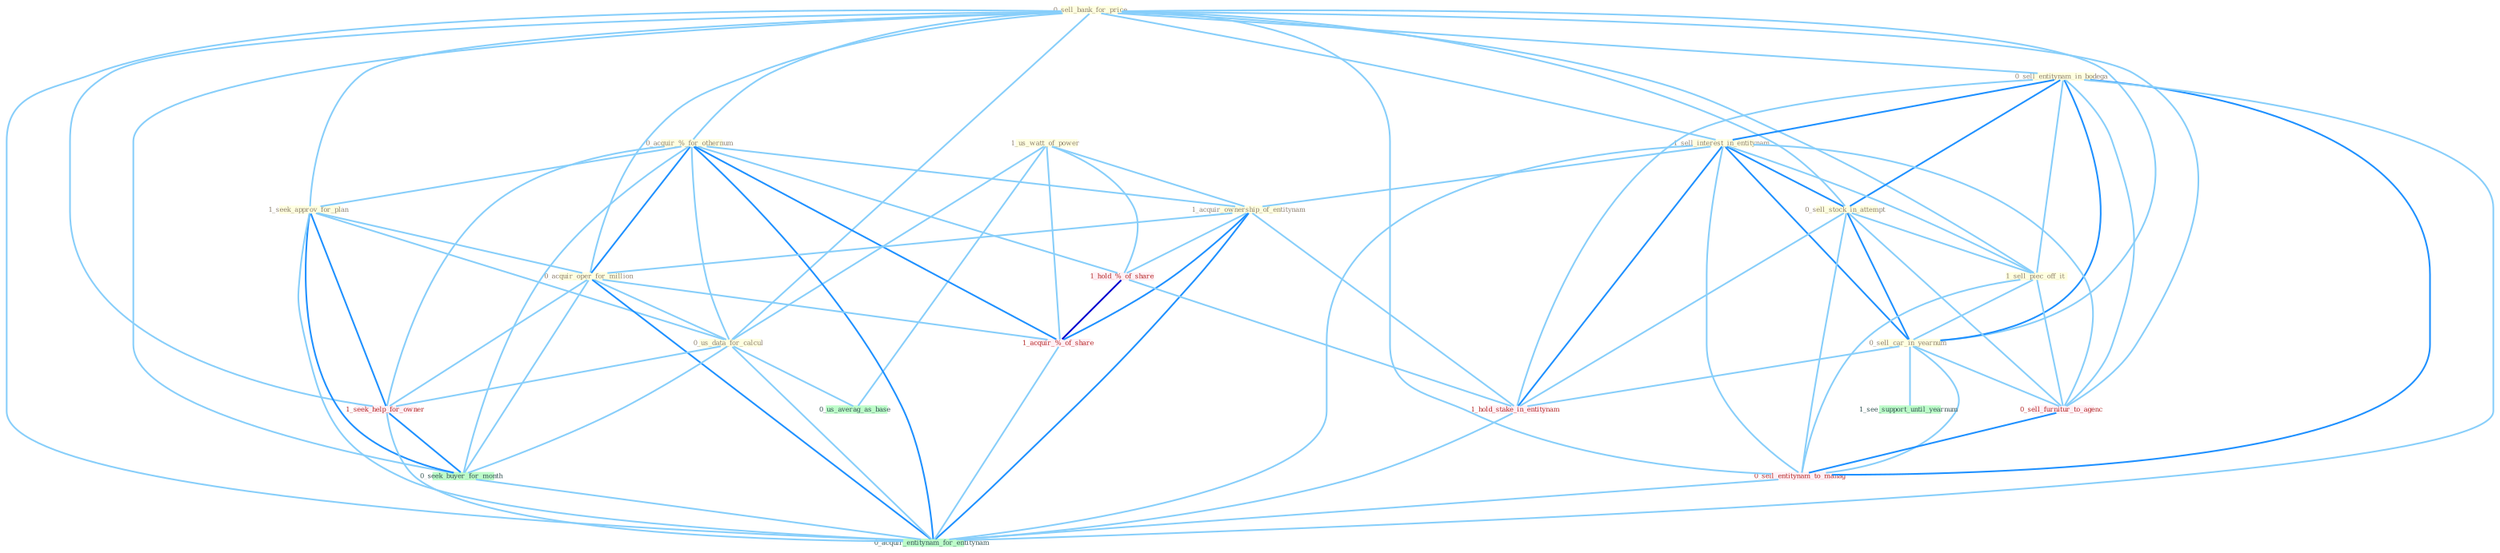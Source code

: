 Graph G{ 
    node
    [shape=polygon,style=filled,width=.5,height=.06,color="#BDFCC9",fixedsize=true,fontsize=4,
    fontcolor="#2f4f4f"];
    {node
    [color="#ffffe0", fontcolor="#8b7d6b"] "0_sell_bank_for_price " "0_sell_entitynam_in_bodega " "1_us_watt_of_power " "1_sell_interest_in_entitynam " "0_sell_stock_in_attempt " "0_acquir_%_for_othernum " "1_seek_approv_for_plan " "1_acquir_ownership_of_entitynam " "1_sell_piec_off_it " "0_sell_car_in_yearnum " "0_acquir_oper_for_million " "0_us_data_for_calcul "}
{node [color="#fff0f5", fontcolor="#b22222"] "1_hold_%_of_share " "1_hold_stake_in_entitynam " "1_seek_help_for_owner " "1_acquir_%_of_share " "0_sell_furnitur_to_agenc " "0_sell_entitynam_to_manag "}
edge [color="#B0E2FF"];

	"0_sell_bank_for_price " -- "0_sell_entitynam_in_bodega " [w="1", color="#87cefa" ];
	"0_sell_bank_for_price " -- "1_sell_interest_in_entitynam " [w="1", color="#87cefa" ];
	"0_sell_bank_for_price " -- "0_sell_stock_in_attempt " [w="1", color="#87cefa" ];
	"0_sell_bank_for_price " -- "0_acquir_%_for_othernum " [w="1", color="#87cefa" ];
	"0_sell_bank_for_price " -- "1_seek_approv_for_plan " [w="1", color="#87cefa" ];
	"0_sell_bank_for_price " -- "1_sell_piec_off_it " [w="1", color="#87cefa" ];
	"0_sell_bank_for_price " -- "0_sell_car_in_yearnum " [w="1", color="#87cefa" ];
	"0_sell_bank_for_price " -- "0_acquir_oper_for_million " [w="1", color="#87cefa" ];
	"0_sell_bank_for_price " -- "0_us_data_for_calcul " [w="1", color="#87cefa" ];
	"0_sell_bank_for_price " -- "1_seek_help_for_owner " [w="1", color="#87cefa" ];
	"0_sell_bank_for_price " -- "0_seek_buyer_for_month " [w="1", color="#87cefa" ];
	"0_sell_bank_for_price " -- "0_sell_furnitur_to_agenc " [w="1", color="#87cefa" ];
	"0_sell_bank_for_price " -- "0_sell_entitynam_to_manag " [w="1", color="#87cefa" ];
	"0_sell_bank_for_price " -- "0_acquir_entitynam_for_entitynam " [w="1", color="#87cefa" ];
	"0_sell_entitynam_in_bodega " -- "1_sell_interest_in_entitynam " [w="2", color="#1e90ff" , len=0.8];
	"0_sell_entitynam_in_bodega " -- "0_sell_stock_in_attempt " [w="2", color="#1e90ff" , len=0.8];
	"0_sell_entitynam_in_bodega " -- "1_sell_piec_off_it " [w="1", color="#87cefa" ];
	"0_sell_entitynam_in_bodega " -- "0_sell_car_in_yearnum " [w="2", color="#1e90ff" , len=0.8];
	"0_sell_entitynam_in_bodega " -- "1_hold_stake_in_entitynam " [w="1", color="#87cefa" ];
	"0_sell_entitynam_in_bodega " -- "0_sell_furnitur_to_agenc " [w="1", color="#87cefa" ];
	"0_sell_entitynam_in_bodega " -- "0_sell_entitynam_to_manag " [w="2", color="#1e90ff" , len=0.8];
	"0_sell_entitynam_in_bodega " -- "0_acquir_entitynam_for_entitynam " [w="1", color="#87cefa" ];
	"1_us_watt_of_power " -- "1_acquir_ownership_of_entitynam " [w="1", color="#87cefa" ];
	"1_us_watt_of_power " -- "0_us_data_for_calcul " [w="1", color="#87cefa" ];
	"1_us_watt_of_power " -- "1_hold_%_of_share " [w="1", color="#87cefa" ];
	"1_us_watt_of_power " -- "1_acquir_%_of_share " [w="1", color="#87cefa" ];
	"1_us_watt_of_power " -- "0_us_averag_as_base " [w="1", color="#87cefa" ];
	"1_sell_interest_in_entitynam " -- "0_sell_stock_in_attempt " [w="2", color="#1e90ff" , len=0.8];
	"1_sell_interest_in_entitynam " -- "1_acquir_ownership_of_entitynam " [w="1", color="#87cefa" ];
	"1_sell_interest_in_entitynam " -- "1_sell_piec_off_it " [w="1", color="#87cefa" ];
	"1_sell_interest_in_entitynam " -- "0_sell_car_in_yearnum " [w="2", color="#1e90ff" , len=0.8];
	"1_sell_interest_in_entitynam " -- "1_hold_stake_in_entitynam " [w="2", color="#1e90ff" , len=0.8];
	"1_sell_interest_in_entitynam " -- "0_sell_furnitur_to_agenc " [w="1", color="#87cefa" ];
	"1_sell_interest_in_entitynam " -- "0_sell_entitynam_to_manag " [w="1", color="#87cefa" ];
	"1_sell_interest_in_entitynam " -- "0_acquir_entitynam_for_entitynam " [w="1", color="#87cefa" ];
	"0_sell_stock_in_attempt " -- "1_sell_piec_off_it " [w="1", color="#87cefa" ];
	"0_sell_stock_in_attempt " -- "0_sell_car_in_yearnum " [w="2", color="#1e90ff" , len=0.8];
	"0_sell_stock_in_attempt " -- "1_hold_stake_in_entitynam " [w="1", color="#87cefa" ];
	"0_sell_stock_in_attempt " -- "0_sell_furnitur_to_agenc " [w="1", color="#87cefa" ];
	"0_sell_stock_in_attempt " -- "0_sell_entitynam_to_manag " [w="1", color="#87cefa" ];
	"0_acquir_%_for_othernum " -- "1_seek_approv_for_plan " [w="1", color="#87cefa" ];
	"0_acquir_%_for_othernum " -- "1_acquir_ownership_of_entitynam " [w="1", color="#87cefa" ];
	"0_acquir_%_for_othernum " -- "0_acquir_oper_for_million " [w="2", color="#1e90ff" , len=0.8];
	"0_acquir_%_for_othernum " -- "0_us_data_for_calcul " [w="1", color="#87cefa" ];
	"0_acquir_%_for_othernum " -- "1_hold_%_of_share " [w="1", color="#87cefa" ];
	"0_acquir_%_for_othernum " -- "1_seek_help_for_owner " [w="1", color="#87cefa" ];
	"0_acquir_%_for_othernum " -- "0_seek_buyer_for_month " [w="1", color="#87cefa" ];
	"0_acquir_%_for_othernum " -- "1_acquir_%_of_share " [w="2", color="#1e90ff" , len=0.8];
	"0_acquir_%_for_othernum " -- "0_acquir_entitynam_for_entitynam " [w="2", color="#1e90ff" , len=0.8];
	"1_seek_approv_for_plan " -- "0_acquir_oper_for_million " [w="1", color="#87cefa" ];
	"1_seek_approv_for_plan " -- "0_us_data_for_calcul " [w="1", color="#87cefa" ];
	"1_seek_approv_for_plan " -- "1_seek_help_for_owner " [w="2", color="#1e90ff" , len=0.8];
	"1_seek_approv_for_plan " -- "0_seek_buyer_for_month " [w="2", color="#1e90ff" , len=0.8];
	"1_seek_approv_for_plan " -- "0_acquir_entitynam_for_entitynam " [w="1", color="#87cefa" ];
	"1_acquir_ownership_of_entitynam " -- "0_acquir_oper_for_million " [w="1", color="#87cefa" ];
	"1_acquir_ownership_of_entitynam " -- "1_hold_%_of_share " [w="1", color="#87cefa" ];
	"1_acquir_ownership_of_entitynam " -- "1_hold_stake_in_entitynam " [w="1", color="#87cefa" ];
	"1_acquir_ownership_of_entitynam " -- "1_acquir_%_of_share " [w="2", color="#1e90ff" , len=0.8];
	"1_acquir_ownership_of_entitynam " -- "0_acquir_entitynam_for_entitynam " [w="2", color="#1e90ff" , len=0.8];
	"1_sell_piec_off_it " -- "0_sell_car_in_yearnum " [w="1", color="#87cefa" ];
	"1_sell_piec_off_it " -- "0_sell_furnitur_to_agenc " [w="1", color="#87cefa" ];
	"1_sell_piec_off_it " -- "0_sell_entitynam_to_manag " [w="1", color="#87cefa" ];
	"0_sell_car_in_yearnum " -- "1_hold_stake_in_entitynam " [w="1", color="#87cefa" ];
	"0_sell_car_in_yearnum " -- "1_see_support_until_yearnum " [w="1", color="#87cefa" ];
	"0_sell_car_in_yearnum " -- "0_sell_furnitur_to_agenc " [w="1", color="#87cefa" ];
	"0_sell_car_in_yearnum " -- "0_sell_entitynam_to_manag " [w="1", color="#87cefa" ];
	"0_acquir_oper_for_million " -- "0_us_data_for_calcul " [w="1", color="#87cefa" ];
	"0_acquir_oper_for_million " -- "1_seek_help_for_owner " [w="1", color="#87cefa" ];
	"0_acquir_oper_for_million " -- "0_seek_buyer_for_month " [w="1", color="#87cefa" ];
	"0_acquir_oper_for_million " -- "1_acquir_%_of_share " [w="1", color="#87cefa" ];
	"0_acquir_oper_for_million " -- "0_acquir_entitynam_for_entitynam " [w="2", color="#1e90ff" , len=0.8];
	"0_us_data_for_calcul " -- "1_seek_help_for_owner " [w="1", color="#87cefa" ];
	"0_us_data_for_calcul " -- "0_seek_buyer_for_month " [w="1", color="#87cefa" ];
	"0_us_data_for_calcul " -- "0_us_averag_as_base " [w="1", color="#87cefa" ];
	"0_us_data_for_calcul " -- "0_acquir_entitynam_for_entitynam " [w="1", color="#87cefa" ];
	"1_hold_%_of_share " -- "1_hold_stake_in_entitynam " [w="1", color="#87cefa" ];
	"1_hold_%_of_share " -- "1_acquir_%_of_share " [w="3", color="#0000cd" , len=0.6];
	"1_hold_stake_in_entitynam " -- "0_acquir_entitynam_for_entitynam " [w="1", color="#87cefa" ];
	"1_seek_help_for_owner " -- "0_seek_buyer_for_month " [w="2", color="#1e90ff" , len=0.8];
	"1_seek_help_for_owner " -- "0_acquir_entitynam_for_entitynam " [w="1", color="#87cefa" ];
	"0_seek_buyer_for_month " -- "0_acquir_entitynam_for_entitynam " [w="1", color="#87cefa" ];
	"1_acquir_%_of_share " -- "0_acquir_entitynam_for_entitynam " [w="1", color="#87cefa" ];
	"0_sell_furnitur_to_agenc " -- "0_sell_entitynam_to_manag " [w="2", color="#1e90ff" , len=0.8];
	"0_sell_entitynam_to_manag " -- "0_acquir_entitynam_for_entitynam " [w="1", color="#87cefa" ];
}